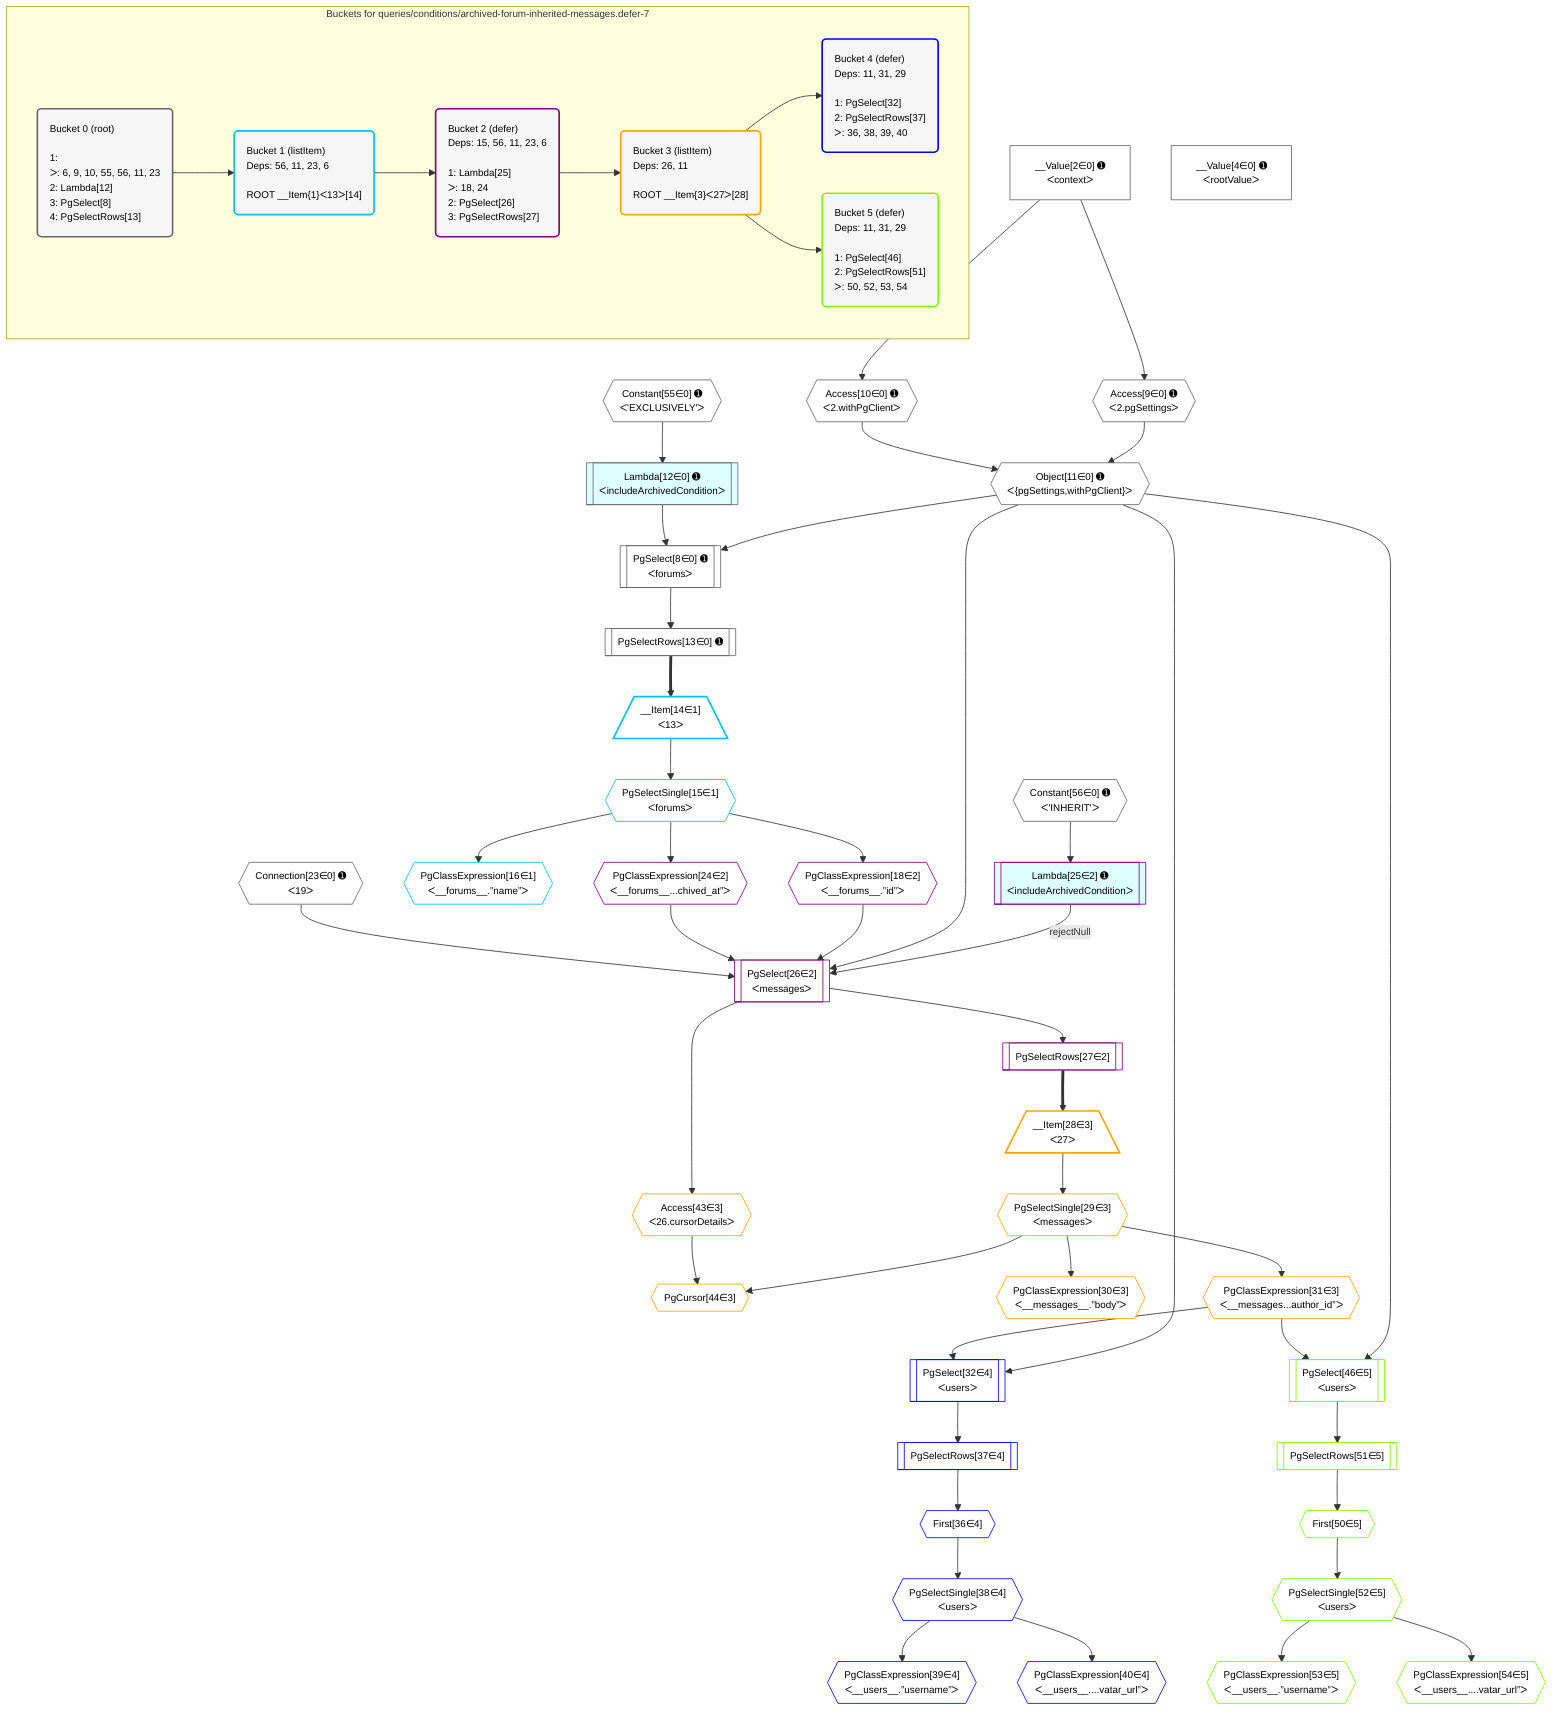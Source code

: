 %%{init: {'themeVariables': { 'fontSize': '12px'}}}%%
graph TD
    classDef path fill:#eee,stroke:#000,color:#000
    classDef plan fill:#fff,stroke-width:1px,color:#000
    classDef itemplan fill:#fff,stroke-width:2px,color:#000
    classDef unbatchedplan fill:#dff,stroke-width:1px,color:#000
    classDef sideeffectplan fill:#fcc,stroke-width:2px,color:#000
    classDef bucket fill:#f6f6f6,color:#000,stroke-width:2px,text-align:left


    %% plan dependencies
    PgSelect8[["PgSelect[8∈0] ➊<br />ᐸforumsᐳ"]]:::plan
    Object11{{"Object[11∈0] ➊<br />ᐸ{pgSettings,withPgClient}ᐳ"}}:::plan
    Lambda12[["Lambda[12∈0] ➊<br />ᐸincludeArchivedConditionᐳ"]]:::unbatchedplan
    Object11 & Lambda12 --> PgSelect8
    Access9{{"Access[9∈0] ➊<br />ᐸ2.pgSettingsᐳ"}}:::plan
    Access10{{"Access[10∈0] ➊<br />ᐸ2.withPgClientᐳ"}}:::plan
    Access9 & Access10 --> Object11
    Connection23{{"Connection[23∈0] ➊<br />ᐸ19ᐳ"}}:::plan
    __Value2["__Value[2∈0] ➊<br />ᐸcontextᐳ"]:::plan
    __Value2 --> Access9
    __Value2 --> Access10
    Constant55{{"Constant[55∈0] ➊<br />ᐸ'EXCLUSIVELY'ᐳ"}}:::plan
    Constant55 --> Lambda12
    PgSelectRows13[["PgSelectRows[13∈0] ➊"]]:::plan
    PgSelect8 --> PgSelectRows13
    __Value4["__Value[4∈0] ➊<br />ᐸrootValueᐳ"]:::plan
    Constant56{{"Constant[56∈0] ➊<br />ᐸ'INHERIT'ᐳ"}}:::plan
    __Item14[/"__Item[14∈1]<br />ᐸ13ᐳ"\]:::itemplan
    PgSelectRows13 ==> __Item14
    PgSelectSingle15{{"PgSelectSingle[15∈1]<br />ᐸforumsᐳ"}}:::plan
    __Item14 --> PgSelectSingle15
    PgClassExpression16{{"PgClassExpression[16∈1]<br />ᐸ__forums__.”name”ᐳ"}}:::plan
    PgSelectSingle15 --> PgClassExpression16
    PgSelect26[["PgSelect[26∈2]<br />ᐸmessagesᐳ"]]:::plan
    PgClassExpression18{{"PgClassExpression[18∈2]<br />ᐸ__forums__.”id”ᐳ"}}:::plan
    PgClassExpression24{{"PgClassExpression[24∈2]<br />ᐸ__forums__...chived_at”ᐳ"}}:::plan
    Lambda25[["Lambda[25∈2] ➊<br />ᐸincludeArchivedConditionᐳ"]]:::unbatchedplan
    Lambda25 -->|rejectNull| PgSelect26
    Object11 & PgClassExpression18 & PgClassExpression24 & Connection23 --> PgSelect26
    PgSelectSingle15 --> PgClassExpression18
    PgSelectSingle15 --> PgClassExpression24
    Constant56 --> Lambda25
    PgSelectRows27[["PgSelectRows[27∈2]"]]:::plan
    PgSelect26 --> PgSelectRows27
    PgCursor44{{"PgCursor[44∈3]"}}:::plan
    PgSelectSingle29{{"PgSelectSingle[29∈3]<br />ᐸmessagesᐳ"}}:::plan
    Access43{{"Access[43∈3]<br />ᐸ26.cursorDetailsᐳ"}}:::plan
    PgSelectSingle29 & Access43 --> PgCursor44
    __Item28[/"__Item[28∈3]<br />ᐸ27ᐳ"\]:::itemplan
    PgSelectRows27 ==> __Item28
    __Item28 --> PgSelectSingle29
    PgClassExpression30{{"PgClassExpression[30∈3]<br />ᐸ__messages__.”body”ᐳ"}}:::plan
    PgSelectSingle29 --> PgClassExpression30
    PgClassExpression31{{"PgClassExpression[31∈3]<br />ᐸ__messages...author_id”ᐳ"}}:::plan
    PgSelectSingle29 --> PgClassExpression31
    PgSelect26 --> Access43
    PgSelect32[["PgSelect[32∈4]<br />ᐸusersᐳ"]]:::plan
    Object11 & PgClassExpression31 --> PgSelect32
    First36{{"First[36∈4]"}}:::plan
    PgSelectRows37[["PgSelectRows[37∈4]"]]:::plan
    PgSelectRows37 --> First36
    PgSelect32 --> PgSelectRows37
    PgSelectSingle38{{"PgSelectSingle[38∈4]<br />ᐸusersᐳ"}}:::plan
    First36 --> PgSelectSingle38
    PgClassExpression39{{"PgClassExpression[39∈4]<br />ᐸ__users__.”username”ᐳ"}}:::plan
    PgSelectSingle38 --> PgClassExpression39
    PgClassExpression40{{"PgClassExpression[40∈4]<br />ᐸ__users__....vatar_url”ᐳ"}}:::plan
    PgSelectSingle38 --> PgClassExpression40
    PgSelect46[["PgSelect[46∈5]<br />ᐸusersᐳ"]]:::plan
    Object11 & PgClassExpression31 --> PgSelect46
    First50{{"First[50∈5]"}}:::plan
    PgSelectRows51[["PgSelectRows[51∈5]"]]:::plan
    PgSelectRows51 --> First50
    PgSelect46 --> PgSelectRows51
    PgSelectSingle52{{"PgSelectSingle[52∈5]<br />ᐸusersᐳ"}}:::plan
    First50 --> PgSelectSingle52
    PgClassExpression53{{"PgClassExpression[53∈5]<br />ᐸ__users__.”username”ᐳ"}}:::plan
    PgSelectSingle52 --> PgClassExpression53
    PgClassExpression54{{"PgClassExpression[54∈5]<br />ᐸ__users__....vatar_url”ᐳ"}}:::plan
    PgSelectSingle52 --> PgClassExpression54

    %% define steps

    subgraph "Buckets for queries/conditions/archived-forum-inherited-messages.defer-7"
    Bucket0("Bucket 0 (root)<br /><br />1: <br />ᐳ: 6, 9, 10, 55, 56, 11, 23<br />2: Lambda[12]<br />3: PgSelect[8]<br />4: PgSelectRows[13]"):::bucket
    classDef bucket0 stroke:#696969
    class Bucket0,__Value2,__Value4,PgSelect8,Access9,Access10,Object11,Lambda12,PgSelectRows13,Connection23,Constant55,Constant56 bucket0
    Bucket1("Bucket 1 (listItem)<br />Deps: 56, 11, 23, 6<br /><br />ROOT __Item{1}ᐸ13ᐳ[14]"):::bucket
    classDef bucket1 stroke:#00bfff
    class Bucket1,__Item14,PgSelectSingle15,PgClassExpression16 bucket1
    Bucket2("Bucket 2 (defer)<br />Deps: 15, 56, 11, 23, 6<br /><br />1: Lambda[25]<br />ᐳ: 18, 24<br />2: PgSelect[26]<br />3: PgSelectRows[27]"):::bucket
    classDef bucket2 stroke:#7f007f
    class Bucket2,PgClassExpression18,PgClassExpression24,Lambda25,PgSelect26,PgSelectRows27 bucket2
    Bucket3("Bucket 3 (listItem)<br />Deps: 26, 11<br /><br />ROOT __Item{3}ᐸ27ᐳ[28]"):::bucket
    classDef bucket3 stroke:#ffa500
    class Bucket3,__Item28,PgSelectSingle29,PgClassExpression30,PgClassExpression31,Access43,PgCursor44 bucket3
    Bucket4("Bucket 4 (defer)<br />Deps: 11, 31, 29<br /><br />1: PgSelect[32]<br />2: PgSelectRows[37]<br />ᐳ: 36, 38, 39, 40"):::bucket
    classDef bucket4 stroke:#0000ff
    class Bucket4,PgSelect32,First36,PgSelectRows37,PgSelectSingle38,PgClassExpression39,PgClassExpression40 bucket4
    Bucket5("Bucket 5 (defer)<br />Deps: 11, 31, 29<br /><br />1: PgSelect[46]<br />2: PgSelectRows[51]<br />ᐳ: 50, 52, 53, 54"):::bucket
    classDef bucket5 stroke:#7fff00
    class Bucket5,PgSelect46,First50,PgSelectRows51,PgSelectSingle52,PgClassExpression53,PgClassExpression54 bucket5
    Bucket0 --> Bucket1
    Bucket1 --> Bucket2
    Bucket2 --> Bucket3
    Bucket3 --> Bucket4 & Bucket5
    end